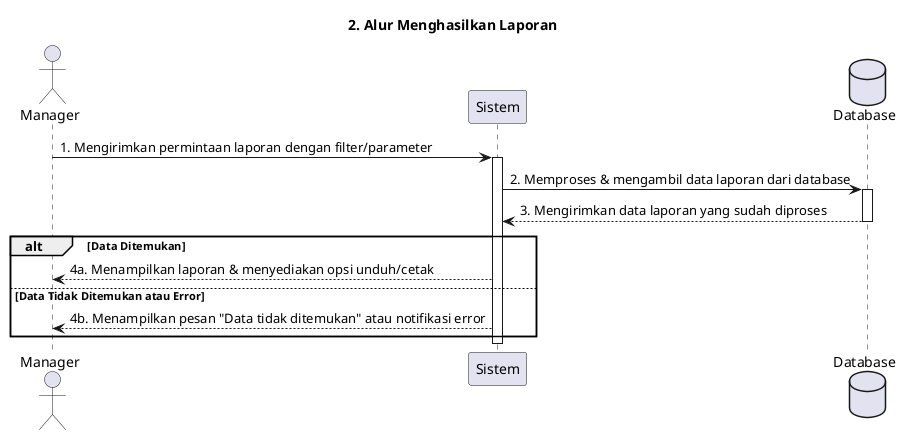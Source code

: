 @startuml
actor Manager
participant "Sistem" as System
database "Database" as DB

title 2. Alur Menghasilkan Laporan

Manager -> System : 1. Mengirimkan permintaan laporan dengan filter/parameter
activate System

System -> DB : 2. Memproses & mengambil data laporan dari database
activate DB
DB --> System : 3. Mengirimkan data laporan yang sudah diproses
deactivate DB

alt Data Ditemukan
    System --> Manager : 4a. Menampilkan laporan & menyediakan opsi unduh/cetak
else Data Tidak Ditemukan atau Error
    System --> Manager : 4b. Menampilkan pesan "Data tidak ditemukan" atau notifikasi error
end

deactivate System
@enduml